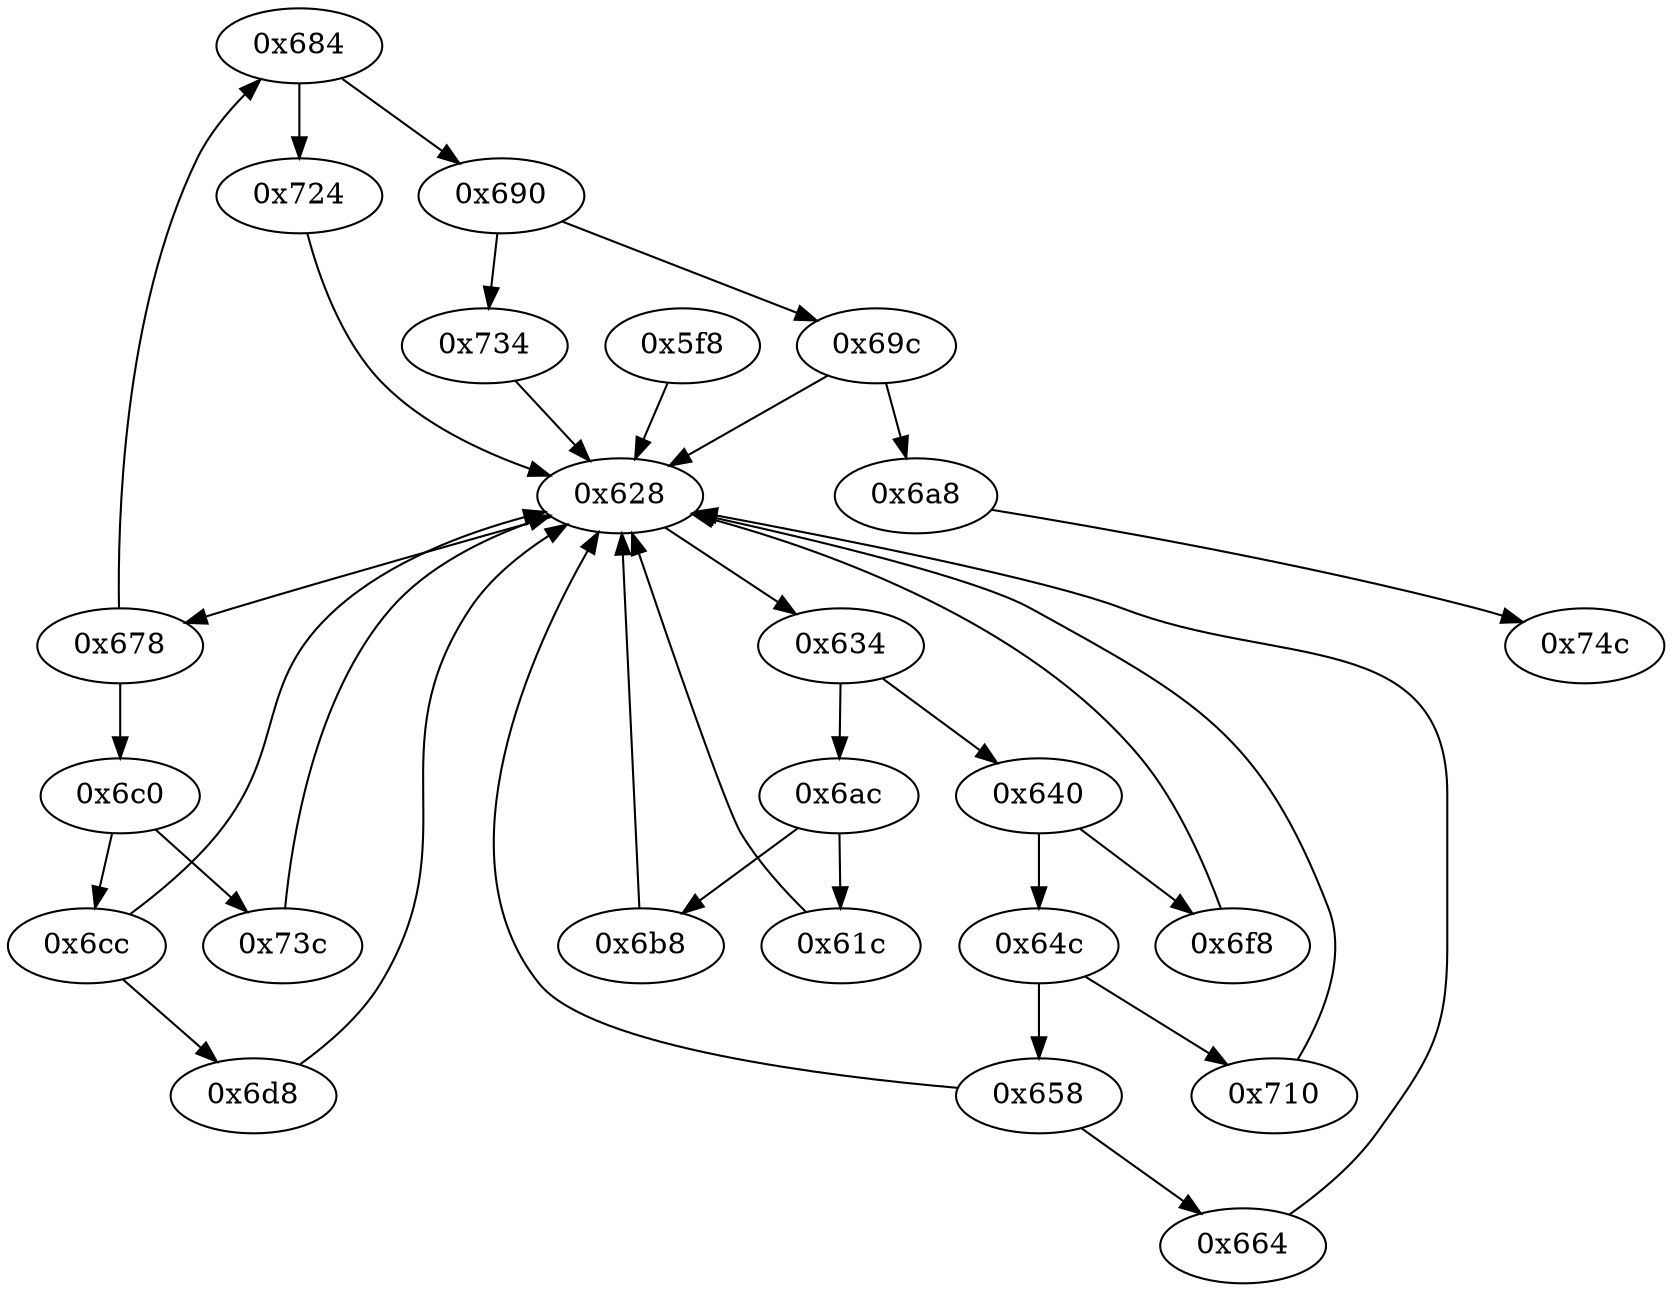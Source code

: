 strict digraph "" {
	"0x684"	 [opcode="[u'ldr', u'cmp', u'b']"];
	"0x690"	 [opcode="[u'ldr', u'cmp', u'b']"];
	"0x684" -> "0x690";
	"0x724"	 [opcode="[u'mov', u'mov', u'mov', u'b']"];
	"0x684" -> "0x724";
	"0x6a8"	 [opcode="[u'b']"];
	"0x74c"	 [opcode="[u'mov', u'sub', u'pop']"];
	"0x6a8" -> "0x74c";
	"0x69c"	 [opcode="[u'ldr', u'cmp', u'b']"];
	"0x69c" -> "0x6a8";
	"0x628"	 [opcode="[u'ldr', u'cmp', u'b']"];
	"0x69c" -> "0x628";
	"0x658"	 [opcode="[u'ldr', u'cmp', u'b']"];
	"0x664"	 [opcode="[u'ldr', u'mov', u'bl', u'ldr', u'b']"];
	"0x658" -> "0x664";
	"0x658" -> "0x628";
	"0x710"	 [opcode="[u'ldr', u'add', u'str', u'ldr', u'b']"];
	"0x710" -> "0x628";
	"0x678"	 [opcode="[u'ldr', u'cmp', u'b']"];
	"0x678" -> "0x684";
	"0x6c0"	 [opcode="[u'ldr', u'cmp', u'b']"];
	"0x678" -> "0x6c0";
	"0x734"	 [opcode="[u'ldr', u'b']"];
	"0x734" -> "0x628";
	"0x73c"	 [opcode="[u'ldr', u'ldr', u'mov', u'b']"];
	"0x6c0" -> "0x73c";
	"0x6cc"	 [opcode="[u'ldr', u'cmp', u'b']"];
	"0x6c0" -> "0x6cc";
	"0x634"	 [opcode="[u'ldr', u'cmp', u'b']"];
	"0x6ac"	 [opcode="[u'ldr', u'cmp', u'b']"];
	"0x634" -> "0x6ac";
	"0x640"	 [opcode="[u'ldr', u'cmp', u'b']"];
	"0x634" -> "0x640";
	"0x64c"	 [opcode="[u'ldr', u'cmp', u'b']"];
	"0x64c" -> "0x658";
	"0x64c" -> "0x710";
	"0x6b8"	 [opcode="[u'ldr', u'b']"];
	"0x6ac" -> "0x6b8";
	"0x61c"	 [opcode="[u'ldr', u'cmp', u'ldr']"];
	"0x6ac" -> "0x61c";
	"0x690" -> "0x69c";
	"0x690" -> "0x734";
	"0x6d8"	 [opcode="[u'str', u'str', u'ldr', u'ldr', u'ldr', u'cmp', u'mov', u'b']"];
	"0x6d8" -> "0x628";
	"0x6f8"	 [opcode="[u'ldr', u'ldr', u'add', u'str', u'ldr', u'b']"];
	"0x6f8" -> "0x628";
	"0x664" -> "0x628";
	"0x6b8" -> "0x628";
	"0x724" -> "0x628";
	"0x640" -> "0x64c";
	"0x640" -> "0x6f8";
	"0x628" -> "0x678";
	"0x628" -> "0x634";
	"0x61c" -> "0x628";
	"0x73c" -> "0x628";
	"0x6cc" -> "0x6d8";
	"0x6cc" -> "0x628";
	"0x5f8"	 [opcode="[u'push', u'add', u'sub', u'ldr', u'mov', u'ldr', u'ldr', u'add', u'b']"];
	"0x5f8" -> "0x628";
}
